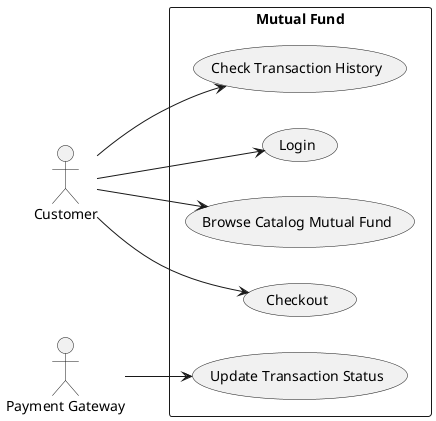 @startuml
left to right direction
actor Customer
actor "Payment Gateway"
rectangle "Mutual Fund" {
    usecase Login
    usecase "Browse Catalog Mutual Fund"
    usecase "Checkout"
    usecase "Update Transaction Status"
    usecase "Check Transaction History"
}

Customer --> Login
Customer --> "Browse Catalog Mutual Fund"
Customer --> "Checkout"
Customer --> "Check Transaction History"
"Payment Gateway" --> "Update Transaction Status"
@enduml
